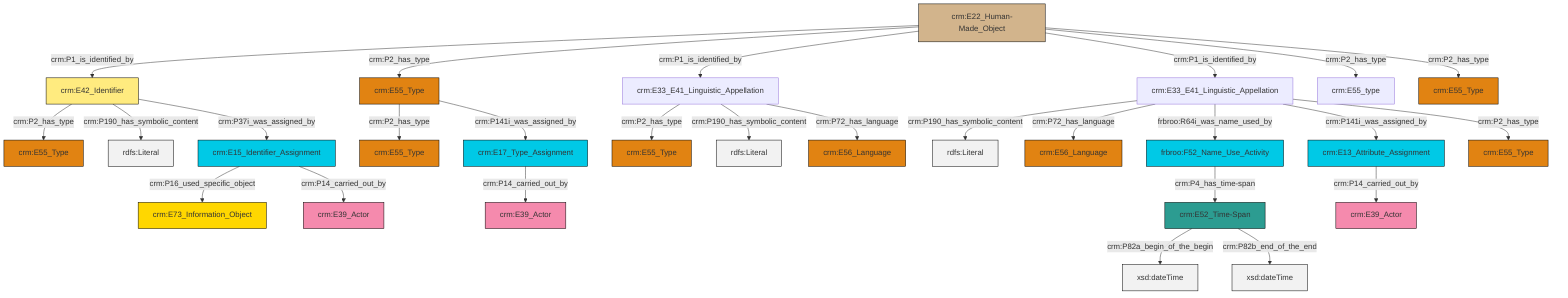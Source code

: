 graph TD
classDef Literal fill:#f2f2f2,stroke:#000000;
classDef CRM_Entity fill:#FFFFFF,stroke:#000000;
classDef Temporal_Entity fill:#00C9E6, stroke:#000000;
classDef Type fill:#E18312, stroke:#000000;
classDef Time-Span fill:#2C9C91, stroke:#000000;
classDef Appellation fill:#FFEB7F, stroke:#000000;
classDef Place fill:#008836, stroke:#000000;
classDef Persistent_Item fill:#B266B2, stroke:#000000;
classDef Conceptual_Object fill:#FFD700, stroke:#000000;
classDef Physical_Thing fill:#D2B48C, stroke:#000000;
classDef Actor fill:#f58aad, stroke:#000000;
classDef PC_Classes fill:#4ce600, stroke:#000000;
classDef Multi fill:#cccccc,stroke:#000000;

4["crm:E22_Human-Made_Object"]:::Physical_Thing -->|crm:P1_is_identified_by| 5["crm:E42_Identifier"]:::Appellation
8["crm:E55_Type"]:::Type -->|crm:P2_has_type| 9["crm:E55_Type"]:::Type
14["crm:E33_E41_Linguistic_Appellation"]:::Default -->|crm:P190_has_symbolic_content| 15[rdfs:Literal]:::Literal
21["crm:E33_E41_Linguistic_Appellation"]:::Default -->|crm:P2_has_type| 0["crm:E55_Type"]:::Type
22["crm:E17_Type_Assignment"]:::Temporal_Entity -->|crm:P14_carried_out_by| 12["crm:E39_Actor"]:::Actor
4["crm:E22_Human-Made_Object"]:::Physical_Thing -->|crm:P2_has_type| 8["crm:E55_Type"]:::Type
25["crm:E52_Time-Span"]:::Time-Span -->|crm:P82a_begin_of_the_begin| 26[xsd:dateTime]:::Literal
28["crm:E15_Identifier_Assignment"]:::Temporal_Entity -->|crm:P16_used_specific_object| 16["crm:E73_Information_Object"]:::Conceptual_Object
14["crm:E33_E41_Linguistic_Appellation"]:::Default -->|crm:P72_has_language| 2["crm:E56_Language"]:::Type
5["crm:E42_Identifier"]:::Appellation -->|crm:P2_has_type| 18["crm:E55_Type"]:::Type
8["crm:E55_Type"]:::Type -->|crm:P141i_was_assigned_by| 22["crm:E17_Type_Assignment"]:::Temporal_Entity
25["crm:E52_Time-Span"]:::Time-Span -->|crm:P82b_end_of_the_end| 35[xsd:dateTime]:::Literal
4["crm:E22_Human-Made_Object"]:::Physical_Thing -->|crm:P1_is_identified_by| 21["crm:E33_E41_Linguistic_Appellation"]:::Default
14["crm:E33_E41_Linguistic_Appellation"]:::Default -->|frbroo:R64i_was_name_used_by| 36["frbroo:F52_Name_Use_Activity"]:::Temporal_Entity
14["crm:E33_E41_Linguistic_Appellation"]:::Default -->|crm:P141i_was_assigned_by| 6["crm:E13_Attribute_Assignment"]:::Temporal_Entity
21["crm:E33_E41_Linguistic_Appellation"]:::Default -->|crm:P190_has_symbolic_content| 38[rdfs:Literal]:::Literal
14["crm:E33_E41_Linguistic_Appellation"]:::Default -->|crm:P2_has_type| 33["crm:E55_Type"]:::Type
4["crm:E22_Human-Made_Object"]:::Physical_Thing -->|crm:P1_is_identified_by| 14["crm:E33_E41_Linguistic_Appellation"]:::Default
21["crm:E33_E41_Linguistic_Appellation"]:::Default -->|crm:P72_has_language| 42["crm:E56_Language"]:::Type
36["frbroo:F52_Name_Use_Activity"]:::Temporal_Entity -->|crm:P4_has_time-span| 25["crm:E52_Time-Span"]:::Time-Span
4["crm:E22_Human-Made_Object"]:::Physical_Thing -->|crm:P2_has_type| 43["crm:E55_type"]:::Default
28["crm:E15_Identifier_Assignment"]:::Temporal_Entity -->|crm:P14_carried_out_by| 44["crm:E39_Actor"]:::Actor
6["crm:E13_Attribute_Assignment"]:::Temporal_Entity -->|crm:P14_carried_out_by| 30["crm:E39_Actor"]:::Actor
5["crm:E42_Identifier"]:::Appellation -->|crm:P190_has_symbolic_content| 46[rdfs:Literal]:::Literal
4["crm:E22_Human-Made_Object"]:::Physical_Thing -->|crm:P2_has_type| 10["crm:E55_Type"]:::Type
5["crm:E42_Identifier"]:::Appellation -->|crm:P37i_was_assigned_by| 28["crm:E15_Identifier_Assignment"]:::Temporal_Entity